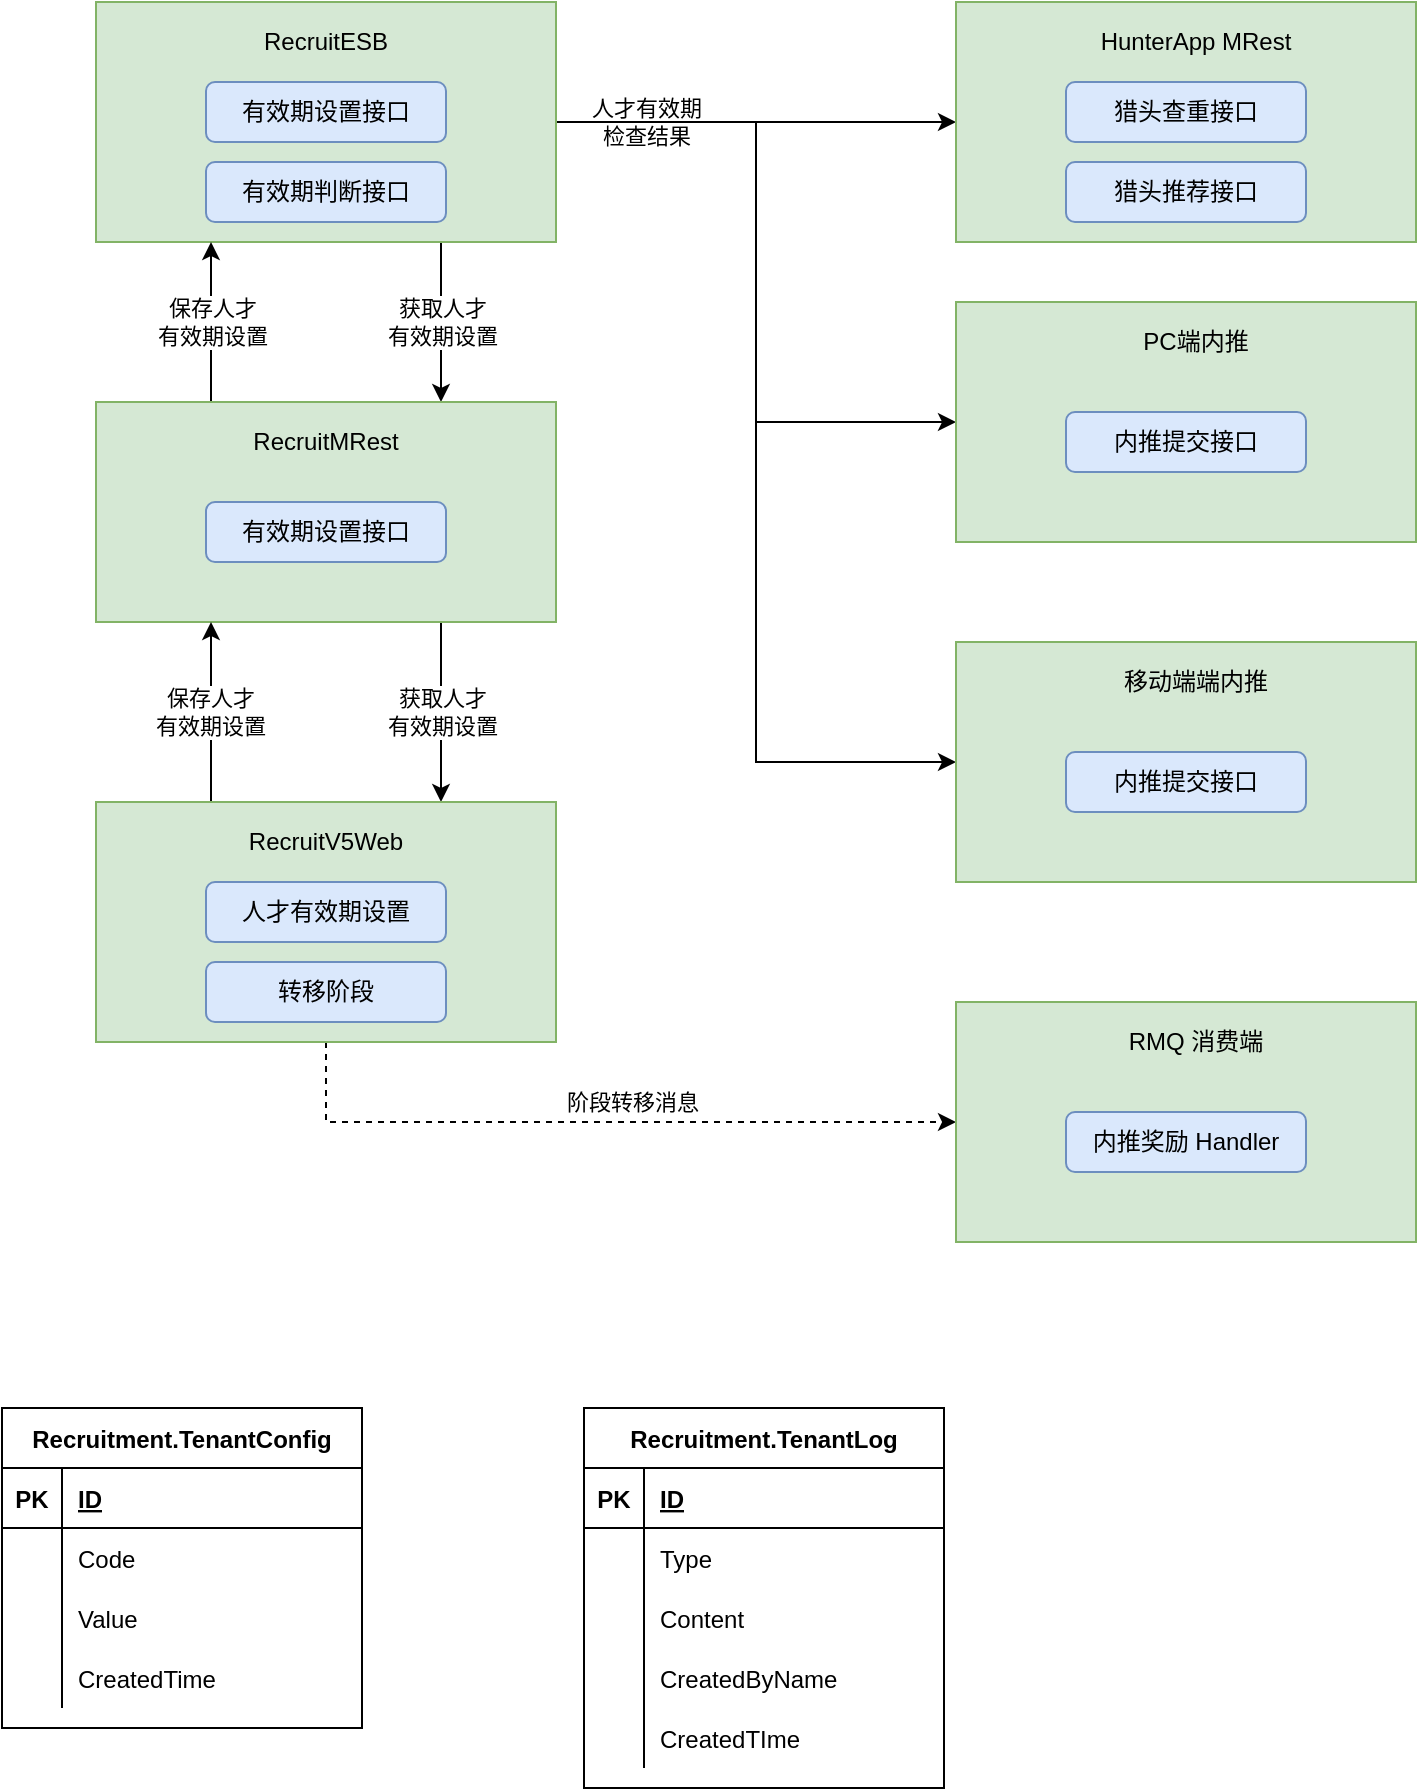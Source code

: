 <mxfile version="13.9.9" type="github">
  <diagram id="24hNNZMLRa96nZdLIC6i" name="Page-1">
    <mxGraphModel dx="1422" dy="839" grid="0" gridSize="10" guides="1" tooltips="1" connect="1" arrows="1" fold="1" page="1" pageScale="1" pageWidth="1654" pageHeight="2336" math="0" shadow="0">
      <root>
        <mxCell id="0" />
        <mxCell id="1" parent="0" />
        <mxCell id="9HgzAQJyxmyMN2lDDdoi-23" value="获取人才&lt;br&gt;有效期设置" style="edgeStyle=orthogonalEdgeStyle;rounded=0;orthogonalLoop=1;jettySize=auto;html=1;exitX=0.75;exitY=1;exitDx=0;exitDy=0;entryX=0.75;entryY=0;entryDx=0;entryDy=0;" parent="1" source="9HgzAQJyxmyMN2lDDdoi-1" target="9HgzAQJyxmyMN2lDDdoi-3" edge="1">
          <mxGeometry relative="1" as="geometry" />
        </mxCell>
        <mxCell id="9HgzAQJyxmyMN2lDDdoi-25" value="人才有效期&lt;br&gt;检查结果" style="edgeStyle=orthogonalEdgeStyle;rounded=0;orthogonalLoop=1;jettySize=auto;html=1;exitX=1;exitY=0.5;exitDx=0;exitDy=0;entryX=0;entryY=0.5;entryDx=0;entryDy=0;" parent="1" source="9HgzAQJyxmyMN2lDDdoi-1" target="9HgzAQJyxmyMN2lDDdoi-8" edge="1">
          <mxGeometry x="-0.556" relative="1" as="geometry">
            <mxPoint as="offset" />
          </mxGeometry>
        </mxCell>
        <mxCell id="9HgzAQJyxmyMN2lDDdoi-37" style="edgeStyle=orthogonalEdgeStyle;rounded=0;orthogonalLoop=1;jettySize=auto;html=1;exitX=1;exitY=0.5;exitDx=0;exitDy=0;entryX=0;entryY=0.5;entryDx=0;entryDy=0;" parent="1" source="9HgzAQJyxmyMN2lDDdoi-1" target="9HgzAQJyxmyMN2lDDdoi-26" edge="1">
          <mxGeometry relative="1" as="geometry" />
        </mxCell>
        <mxCell id="9HgzAQJyxmyMN2lDDdoi-38" style="edgeStyle=orthogonalEdgeStyle;rounded=0;orthogonalLoop=1;jettySize=auto;html=1;exitX=1;exitY=0.5;exitDx=0;exitDy=0;entryX=0;entryY=0.5;entryDx=0;entryDy=0;" parent="1" source="9HgzAQJyxmyMN2lDDdoi-1" target="9HgzAQJyxmyMN2lDDdoi-34" edge="1">
          <mxGeometry relative="1" as="geometry" />
        </mxCell>
        <mxCell id="9HgzAQJyxmyMN2lDDdoi-1" value="" style="rounded=0;whiteSpace=wrap;html=1;fillColor=#d5e8d4;strokeColor=#82b366;" parent="1" vertex="1">
          <mxGeometry x="240" y="120" width="230" height="120" as="geometry" />
        </mxCell>
        <mxCell id="9HgzAQJyxmyMN2lDDdoi-2" value="RecruitESB" style="text;html=1;strokeColor=none;fillColor=none;align=center;verticalAlign=middle;whiteSpace=wrap;rounded=0;" parent="1" vertex="1">
          <mxGeometry x="335" y="130" width="40" height="20" as="geometry" />
        </mxCell>
        <mxCell id="9HgzAQJyxmyMN2lDDdoi-21" value="保存人才&lt;br&gt;有效期设置" style="edgeStyle=orthogonalEdgeStyle;rounded=0;orthogonalLoop=1;jettySize=auto;html=1;exitX=0.25;exitY=0;exitDx=0;exitDy=0;entryX=0.25;entryY=1;entryDx=0;entryDy=0;" parent="1" source="9HgzAQJyxmyMN2lDDdoi-3" target="9HgzAQJyxmyMN2lDDdoi-1" edge="1">
          <mxGeometry relative="1" as="geometry" />
        </mxCell>
        <mxCell id="9HgzAQJyxmyMN2lDDdoi-22" value="获取人才&lt;br&gt;有效期设置" style="edgeStyle=orthogonalEdgeStyle;rounded=0;orthogonalLoop=1;jettySize=auto;html=1;exitX=0.75;exitY=1;exitDx=0;exitDy=0;entryX=0.75;entryY=0;entryDx=0;entryDy=0;" parent="1" source="9HgzAQJyxmyMN2lDDdoi-3" target="9HgzAQJyxmyMN2lDDdoi-5" edge="1">
          <mxGeometry relative="1" as="geometry" />
        </mxCell>
        <mxCell id="9HgzAQJyxmyMN2lDDdoi-3" value="" style="rounded=0;whiteSpace=wrap;html=1;fillColor=#d5e8d4;strokeColor=#82b366;" parent="1" vertex="1">
          <mxGeometry x="240" y="320" width="230" height="110" as="geometry" />
        </mxCell>
        <mxCell id="9HgzAQJyxmyMN2lDDdoi-4" value="RecruitMRest" style="text;html=1;strokeColor=none;fillColor=none;align=center;verticalAlign=middle;whiteSpace=wrap;rounded=0;" parent="1" vertex="1">
          <mxGeometry x="335" y="330" width="40" height="20" as="geometry" />
        </mxCell>
        <mxCell id="9HgzAQJyxmyMN2lDDdoi-20" value="保存人才&lt;br&gt;有效期设置" style="edgeStyle=orthogonalEdgeStyle;rounded=0;orthogonalLoop=1;jettySize=auto;html=1;exitX=0.25;exitY=0;exitDx=0;exitDy=0;entryX=0.25;entryY=1;entryDx=0;entryDy=0;" parent="1" source="9HgzAQJyxmyMN2lDDdoi-5" target="9HgzAQJyxmyMN2lDDdoi-3" edge="1">
          <mxGeometry relative="1" as="geometry" />
        </mxCell>
        <mxCell id="9HgzAQJyxmyMN2lDDdoi-43" style="edgeStyle=orthogonalEdgeStyle;rounded=0;orthogonalLoop=1;jettySize=auto;html=1;exitX=0.5;exitY=1;exitDx=0;exitDy=0;dashed=1;" parent="1" source="9HgzAQJyxmyMN2lDDdoi-5" target="9HgzAQJyxmyMN2lDDdoi-40" edge="1">
          <mxGeometry relative="1" as="geometry" />
        </mxCell>
        <mxCell id="9HgzAQJyxmyMN2lDDdoi-44" value="阶段转移消息" style="edgeLabel;html=1;align=center;verticalAlign=middle;resizable=0;points=[];" parent="9HgzAQJyxmyMN2lDDdoi-43" vertex="1" connectable="0">
          <mxGeometry x="-0.039" y="3" relative="1" as="geometry">
            <mxPoint x="22" y="-7" as="offset" />
          </mxGeometry>
        </mxCell>
        <mxCell id="9HgzAQJyxmyMN2lDDdoi-5" value="" style="rounded=0;whiteSpace=wrap;html=1;fillColor=#d5e8d4;strokeColor=#82b366;" parent="1" vertex="1">
          <mxGeometry x="240" y="520" width="230" height="120" as="geometry" />
        </mxCell>
        <mxCell id="9HgzAQJyxmyMN2lDDdoi-6" value="RecruitV5Web" style="text;html=1;strokeColor=none;fillColor=none;align=center;verticalAlign=middle;whiteSpace=wrap;rounded=0;" parent="1" vertex="1">
          <mxGeometry x="335" y="530" width="40" height="20" as="geometry" />
        </mxCell>
        <mxCell id="9HgzAQJyxmyMN2lDDdoi-7" value="人才有效期设置" style="rounded=1;whiteSpace=wrap;html=1;fillColor=#dae8fc;strokeColor=#6c8ebf;" parent="1" vertex="1">
          <mxGeometry x="295" y="560" width="120" height="30" as="geometry" />
        </mxCell>
        <mxCell id="9HgzAQJyxmyMN2lDDdoi-8" value="" style="rounded=0;whiteSpace=wrap;html=1;fillColor=#d5e8d4;strokeColor=#82b366;" parent="1" vertex="1">
          <mxGeometry x="670" y="120" width="230" height="120" as="geometry" />
        </mxCell>
        <mxCell id="9HgzAQJyxmyMN2lDDdoi-9" value="HunterApp MRest" style="text;html=1;align=center;verticalAlign=middle;whiteSpace=wrap;rounded=0;" parent="1" vertex="1">
          <mxGeometry x="735" y="130" width="110" height="20" as="geometry" />
        </mxCell>
        <mxCell id="9HgzAQJyxmyMN2lDDdoi-10" value="猎头查重接口" style="rounded=1;whiteSpace=wrap;html=1;fillColor=#dae8fc;strokeColor=#6c8ebf;" parent="1" vertex="1">
          <mxGeometry x="725" y="160" width="120" height="30" as="geometry" />
        </mxCell>
        <mxCell id="9HgzAQJyxmyMN2lDDdoi-11" value="猎头推荐接口" style="rounded=1;whiteSpace=wrap;html=1;fillColor=#dae8fc;strokeColor=#6c8ebf;" parent="1" vertex="1">
          <mxGeometry x="725" y="200" width="120" height="30" as="geometry" />
        </mxCell>
        <mxCell id="9HgzAQJyxmyMN2lDDdoi-17" value="有效期设置接口" style="rounded=1;whiteSpace=wrap;html=1;fillColor=#dae8fc;strokeColor=#6c8ebf;" parent="1" vertex="1">
          <mxGeometry x="295" y="160" width="120" height="30" as="geometry" />
        </mxCell>
        <mxCell id="9HgzAQJyxmyMN2lDDdoi-18" value="有效期判断接口" style="rounded=1;whiteSpace=wrap;html=1;fillColor=#dae8fc;strokeColor=#6c8ebf;" parent="1" vertex="1">
          <mxGeometry x="295" y="200" width="120" height="30" as="geometry" />
        </mxCell>
        <mxCell id="9HgzAQJyxmyMN2lDDdoi-19" value="有效期设置接口" style="rounded=1;whiteSpace=wrap;html=1;fillColor=#dae8fc;strokeColor=#6c8ebf;" parent="1" vertex="1">
          <mxGeometry x="295" y="370" width="120" height="30" as="geometry" />
        </mxCell>
        <mxCell id="9HgzAQJyxmyMN2lDDdoi-26" value="" style="rounded=0;whiteSpace=wrap;html=1;fillColor=#d5e8d4;strokeColor=#82b366;" parent="1" vertex="1">
          <mxGeometry x="670" y="270" width="230" height="120" as="geometry" />
        </mxCell>
        <mxCell id="9HgzAQJyxmyMN2lDDdoi-27" value="PC端内推" style="text;html=1;align=center;verticalAlign=middle;whiteSpace=wrap;rounded=0;" parent="1" vertex="1">
          <mxGeometry x="735" y="280" width="110" height="20" as="geometry" />
        </mxCell>
        <mxCell id="9HgzAQJyxmyMN2lDDdoi-28" value="内推提交接口" style="rounded=1;whiteSpace=wrap;html=1;fillColor=#dae8fc;strokeColor=#6c8ebf;" parent="1" vertex="1">
          <mxGeometry x="725" y="325" width="120" height="30" as="geometry" />
        </mxCell>
        <mxCell id="9HgzAQJyxmyMN2lDDdoi-34" value="" style="rounded=0;whiteSpace=wrap;html=1;fillColor=#d5e8d4;strokeColor=#82b366;" parent="1" vertex="1">
          <mxGeometry x="670" y="440" width="230" height="120" as="geometry" />
        </mxCell>
        <mxCell id="9HgzAQJyxmyMN2lDDdoi-35" value="移动端端内推" style="text;html=1;align=center;verticalAlign=middle;whiteSpace=wrap;rounded=0;" parent="1" vertex="1">
          <mxGeometry x="735" y="450" width="110" height="20" as="geometry" />
        </mxCell>
        <mxCell id="9HgzAQJyxmyMN2lDDdoi-36" value="内推提交接口" style="rounded=1;whiteSpace=wrap;html=1;fillColor=#dae8fc;strokeColor=#6c8ebf;" parent="1" vertex="1">
          <mxGeometry x="725" y="495" width="120" height="30" as="geometry" />
        </mxCell>
        <mxCell id="9HgzAQJyxmyMN2lDDdoi-39" value="转移阶段" style="rounded=1;whiteSpace=wrap;html=1;fillColor=#dae8fc;strokeColor=#6c8ebf;" parent="1" vertex="1">
          <mxGeometry x="295" y="600" width="120" height="30" as="geometry" />
        </mxCell>
        <mxCell id="9HgzAQJyxmyMN2lDDdoi-40" value="" style="rounded=0;whiteSpace=wrap;html=1;fillColor=#d5e8d4;strokeColor=#82b366;" parent="1" vertex="1">
          <mxGeometry x="670" y="620" width="230" height="120" as="geometry" />
        </mxCell>
        <mxCell id="9HgzAQJyxmyMN2lDDdoi-42" value="内推奖励 Handler" style="rounded=1;whiteSpace=wrap;html=1;fillColor=#dae8fc;strokeColor=#6c8ebf;" parent="1" vertex="1">
          <mxGeometry x="725" y="675" width="120" height="30" as="geometry" />
        </mxCell>
        <mxCell id="9HgzAQJyxmyMN2lDDdoi-45" value="RMQ 消费端" style="text;html=1;align=center;verticalAlign=middle;whiteSpace=wrap;rounded=0;fillColor=none;" parent="1" vertex="1">
          <mxGeometry x="735" y="630" width="110" height="20" as="geometry" />
        </mxCell>
        <mxCell id="1K9d7LwAGZYRaVd8F1o3-1" value="Recruitment.TenantConfig" style="shape=table;startSize=30;container=1;collapsible=1;childLayout=tableLayout;fixedRows=1;rowLines=0;fontStyle=1;align=center;resizeLast=1;" vertex="1" parent="1">
          <mxGeometry x="193" y="823" width="180" height="160" as="geometry" />
        </mxCell>
        <mxCell id="1K9d7LwAGZYRaVd8F1o3-2" value="" style="shape=partialRectangle;collapsible=0;dropTarget=0;pointerEvents=0;fillColor=none;top=0;left=0;bottom=1;right=0;points=[[0,0.5],[1,0.5]];portConstraint=eastwest;" vertex="1" parent="1K9d7LwAGZYRaVd8F1o3-1">
          <mxGeometry y="30" width="180" height="30" as="geometry" />
        </mxCell>
        <mxCell id="1K9d7LwAGZYRaVd8F1o3-3" value="PK" style="shape=partialRectangle;connectable=0;fillColor=none;top=0;left=0;bottom=0;right=0;fontStyle=1;overflow=hidden;" vertex="1" parent="1K9d7LwAGZYRaVd8F1o3-2">
          <mxGeometry width="30" height="30" as="geometry" />
        </mxCell>
        <mxCell id="1K9d7LwAGZYRaVd8F1o3-4" value="ID" style="shape=partialRectangle;connectable=0;fillColor=none;top=0;left=0;bottom=0;right=0;align=left;spacingLeft=6;fontStyle=5;overflow=hidden;" vertex="1" parent="1K9d7LwAGZYRaVd8F1o3-2">
          <mxGeometry x="30" width="150" height="30" as="geometry" />
        </mxCell>
        <mxCell id="1K9d7LwAGZYRaVd8F1o3-5" value="" style="shape=partialRectangle;collapsible=0;dropTarget=0;pointerEvents=0;fillColor=none;top=0;left=0;bottom=0;right=0;points=[[0,0.5],[1,0.5]];portConstraint=eastwest;" vertex="1" parent="1K9d7LwAGZYRaVd8F1o3-1">
          <mxGeometry y="60" width="180" height="30" as="geometry" />
        </mxCell>
        <mxCell id="1K9d7LwAGZYRaVd8F1o3-6" value="" style="shape=partialRectangle;connectable=0;fillColor=none;top=0;left=0;bottom=0;right=0;editable=1;overflow=hidden;" vertex="1" parent="1K9d7LwAGZYRaVd8F1o3-5">
          <mxGeometry width="30" height="30" as="geometry" />
        </mxCell>
        <mxCell id="1K9d7LwAGZYRaVd8F1o3-7" value="Code" style="shape=partialRectangle;connectable=0;fillColor=none;top=0;left=0;bottom=0;right=0;align=left;spacingLeft=6;overflow=hidden;" vertex="1" parent="1K9d7LwAGZYRaVd8F1o3-5">
          <mxGeometry x="30" width="150" height="30" as="geometry" />
        </mxCell>
        <mxCell id="1K9d7LwAGZYRaVd8F1o3-8" value="" style="shape=partialRectangle;collapsible=0;dropTarget=0;pointerEvents=0;fillColor=none;top=0;left=0;bottom=0;right=0;points=[[0,0.5],[1,0.5]];portConstraint=eastwest;" vertex="1" parent="1K9d7LwAGZYRaVd8F1o3-1">
          <mxGeometry y="90" width="180" height="30" as="geometry" />
        </mxCell>
        <mxCell id="1K9d7LwAGZYRaVd8F1o3-9" value="" style="shape=partialRectangle;connectable=0;fillColor=none;top=0;left=0;bottom=0;right=0;editable=1;overflow=hidden;" vertex="1" parent="1K9d7LwAGZYRaVd8F1o3-8">
          <mxGeometry width="30" height="30" as="geometry" />
        </mxCell>
        <mxCell id="1K9d7LwAGZYRaVd8F1o3-10" value="Value" style="shape=partialRectangle;connectable=0;fillColor=none;top=0;left=0;bottom=0;right=0;align=left;spacingLeft=6;overflow=hidden;" vertex="1" parent="1K9d7LwAGZYRaVd8F1o3-8">
          <mxGeometry x="30" width="150" height="30" as="geometry" />
        </mxCell>
        <mxCell id="1K9d7LwAGZYRaVd8F1o3-11" value="" style="shape=partialRectangle;collapsible=0;dropTarget=0;pointerEvents=0;fillColor=none;top=0;left=0;bottom=0;right=0;points=[[0,0.5],[1,0.5]];portConstraint=eastwest;" vertex="1" parent="1K9d7LwAGZYRaVd8F1o3-1">
          <mxGeometry y="120" width="180" height="30" as="geometry" />
        </mxCell>
        <mxCell id="1K9d7LwAGZYRaVd8F1o3-12" value="" style="shape=partialRectangle;connectable=0;fillColor=none;top=0;left=0;bottom=0;right=0;editable=1;overflow=hidden;" vertex="1" parent="1K9d7LwAGZYRaVd8F1o3-11">
          <mxGeometry width="30" height="30" as="geometry" />
        </mxCell>
        <mxCell id="1K9d7LwAGZYRaVd8F1o3-13" value="CreatedTime" style="shape=partialRectangle;connectable=0;fillColor=none;top=0;left=0;bottom=0;right=0;align=left;spacingLeft=6;overflow=hidden;" vertex="1" parent="1K9d7LwAGZYRaVd8F1o3-11">
          <mxGeometry x="30" width="150" height="30" as="geometry" />
        </mxCell>
        <mxCell id="1K9d7LwAGZYRaVd8F1o3-14" value="Recruitment.TenantLog" style="shape=table;startSize=30;container=1;collapsible=1;childLayout=tableLayout;fixedRows=1;rowLines=0;fontStyle=1;align=center;resizeLast=1;" vertex="1" parent="1">
          <mxGeometry x="484" y="823" width="180" height="190" as="geometry" />
        </mxCell>
        <mxCell id="1K9d7LwAGZYRaVd8F1o3-15" value="" style="shape=partialRectangle;collapsible=0;dropTarget=0;pointerEvents=0;fillColor=none;top=0;left=0;bottom=1;right=0;points=[[0,0.5],[1,0.5]];portConstraint=eastwest;" vertex="1" parent="1K9d7LwAGZYRaVd8F1o3-14">
          <mxGeometry y="30" width="180" height="30" as="geometry" />
        </mxCell>
        <mxCell id="1K9d7LwAGZYRaVd8F1o3-16" value="PK" style="shape=partialRectangle;connectable=0;fillColor=none;top=0;left=0;bottom=0;right=0;fontStyle=1;overflow=hidden;" vertex="1" parent="1K9d7LwAGZYRaVd8F1o3-15">
          <mxGeometry width="30" height="30" as="geometry" />
        </mxCell>
        <mxCell id="1K9d7LwAGZYRaVd8F1o3-17" value="ID" style="shape=partialRectangle;connectable=0;fillColor=none;top=0;left=0;bottom=0;right=0;align=left;spacingLeft=6;fontStyle=5;overflow=hidden;" vertex="1" parent="1K9d7LwAGZYRaVd8F1o3-15">
          <mxGeometry x="30" width="150" height="30" as="geometry" />
        </mxCell>
        <mxCell id="1K9d7LwAGZYRaVd8F1o3-18" value="" style="shape=partialRectangle;collapsible=0;dropTarget=0;pointerEvents=0;fillColor=none;top=0;left=0;bottom=0;right=0;points=[[0,0.5],[1,0.5]];portConstraint=eastwest;" vertex="1" parent="1K9d7LwAGZYRaVd8F1o3-14">
          <mxGeometry y="60" width="180" height="30" as="geometry" />
        </mxCell>
        <mxCell id="1K9d7LwAGZYRaVd8F1o3-19" value="" style="shape=partialRectangle;connectable=0;fillColor=none;top=0;left=0;bottom=0;right=0;editable=1;overflow=hidden;" vertex="1" parent="1K9d7LwAGZYRaVd8F1o3-18">
          <mxGeometry width="30" height="30" as="geometry" />
        </mxCell>
        <mxCell id="1K9d7LwAGZYRaVd8F1o3-20" value="Type" style="shape=partialRectangle;connectable=0;fillColor=none;top=0;left=0;bottom=0;right=0;align=left;spacingLeft=6;overflow=hidden;" vertex="1" parent="1K9d7LwAGZYRaVd8F1o3-18">
          <mxGeometry x="30" width="150" height="30" as="geometry" />
        </mxCell>
        <mxCell id="1K9d7LwAGZYRaVd8F1o3-21" value="" style="shape=partialRectangle;collapsible=0;dropTarget=0;pointerEvents=0;fillColor=none;top=0;left=0;bottom=0;right=0;points=[[0,0.5],[1,0.5]];portConstraint=eastwest;" vertex="1" parent="1K9d7LwAGZYRaVd8F1o3-14">
          <mxGeometry y="90" width="180" height="30" as="geometry" />
        </mxCell>
        <mxCell id="1K9d7LwAGZYRaVd8F1o3-22" value="" style="shape=partialRectangle;connectable=0;fillColor=none;top=0;left=0;bottom=0;right=0;editable=1;overflow=hidden;" vertex="1" parent="1K9d7LwAGZYRaVd8F1o3-21">
          <mxGeometry width="30" height="30" as="geometry" />
        </mxCell>
        <mxCell id="1K9d7LwAGZYRaVd8F1o3-23" value="Content" style="shape=partialRectangle;connectable=0;fillColor=none;top=0;left=0;bottom=0;right=0;align=left;spacingLeft=6;overflow=hidden;" vertex="1" parent="1K9d7LwAGZYRaVd8F1o3-21">
          <mxGeometry x="30" width="150" height="30" as="geometry" />
        </mxCell>
        <mxCell id="1K9d7LwAGZYRaVd8F1o3-27" style="shape=partialRectangle;collapsible=0;dropTarget=0;pointerEvents=0;fillColor=none;top=0;left=0;bottom=0;right=0;points=[[0,0.5],[1,0.5]];portConstraint=eastwest;" vertex="1" parent="1K9d7LwAGZYRaVd8F1o3-14">
          <mxGeometry y="120" width="180" height="30" as="geometry" />
        </mxCell>
        <mxCell id="1K9d7LwAGZYRaVd8F1o3-28" style="shape=partialRectangle;connectable=0;fillColor=none;top=0;left=0;bottom=0;right=0;editable=1;overflow=hidden;" vertex="1" parent="1K9d7LwAGZYRaVd8F1o3-27">
          <mxGeometry width="30" height="30" as="geometry" />
        </mxCell>
        <mxCell id="1K9d7LwAGZYRaVd8F1o3-29" value="CreatedByName" style="shape=partialRectangle;connectable=0;fillColor=none;top=0;left=0;bottom=0;right=0;align=left;spacingLeft=6;overflow=hidden;" vertex="1" parent="1K9d7LwAGZYRaVd8F1o3-27">
          <mxGeometry x="30" width="150" height="30" as="geometry" />
        </mxCell>
        <mxCell id="1K9d7LwAGZYRaVd8F1o3-24" value="" style="shape=partialRectangle;collapsible=0;dropTarget=0;pointerEvents=0;fillColor=none;top=0;left=0;bottom=0;right=0;points=[[0,0.5],[1,0.5]];portConstraint=eastwest;" vertex="1" parent="1K9d7LwAGZYRaVd8F1o3-14">
          <mxGeometry y="150" width="180" height="30" as="geometry" />
        </mxCell>
        <mxCell id="1K9d7LwAGZYRaVd8F1o3-25" value="" style="shape=partialRectangle;connectable=0;fillColor=none;top=0;left=0;bottom=0;right=0;editable=1;overflow=hidden;" vertex="1" parent="1K9d7LwAGZYRaVd8F1o3-24">
          <mxGeometry width="30" height="30" as="geometry" />
        </mxCell>
        <mxCell id="1K9d7LwAGZYRaVd8F1o3-26" value="CreatedTIme" style="shape=partialRectangle;connectable=0;fillColor=none;top=0;left=0;bottom=0;right=0;align=left;spacingLeft=6;overflow=hidden;" vertex="1" parent="1K9d7LwAGZYRaVd8F1o3-24">
          <mxGeometry x="30" width="150" height="30" as="geometry" />
        </mxCell>
      </root>
    </mxGraphModel>
  </diagram>
</mxfile>
